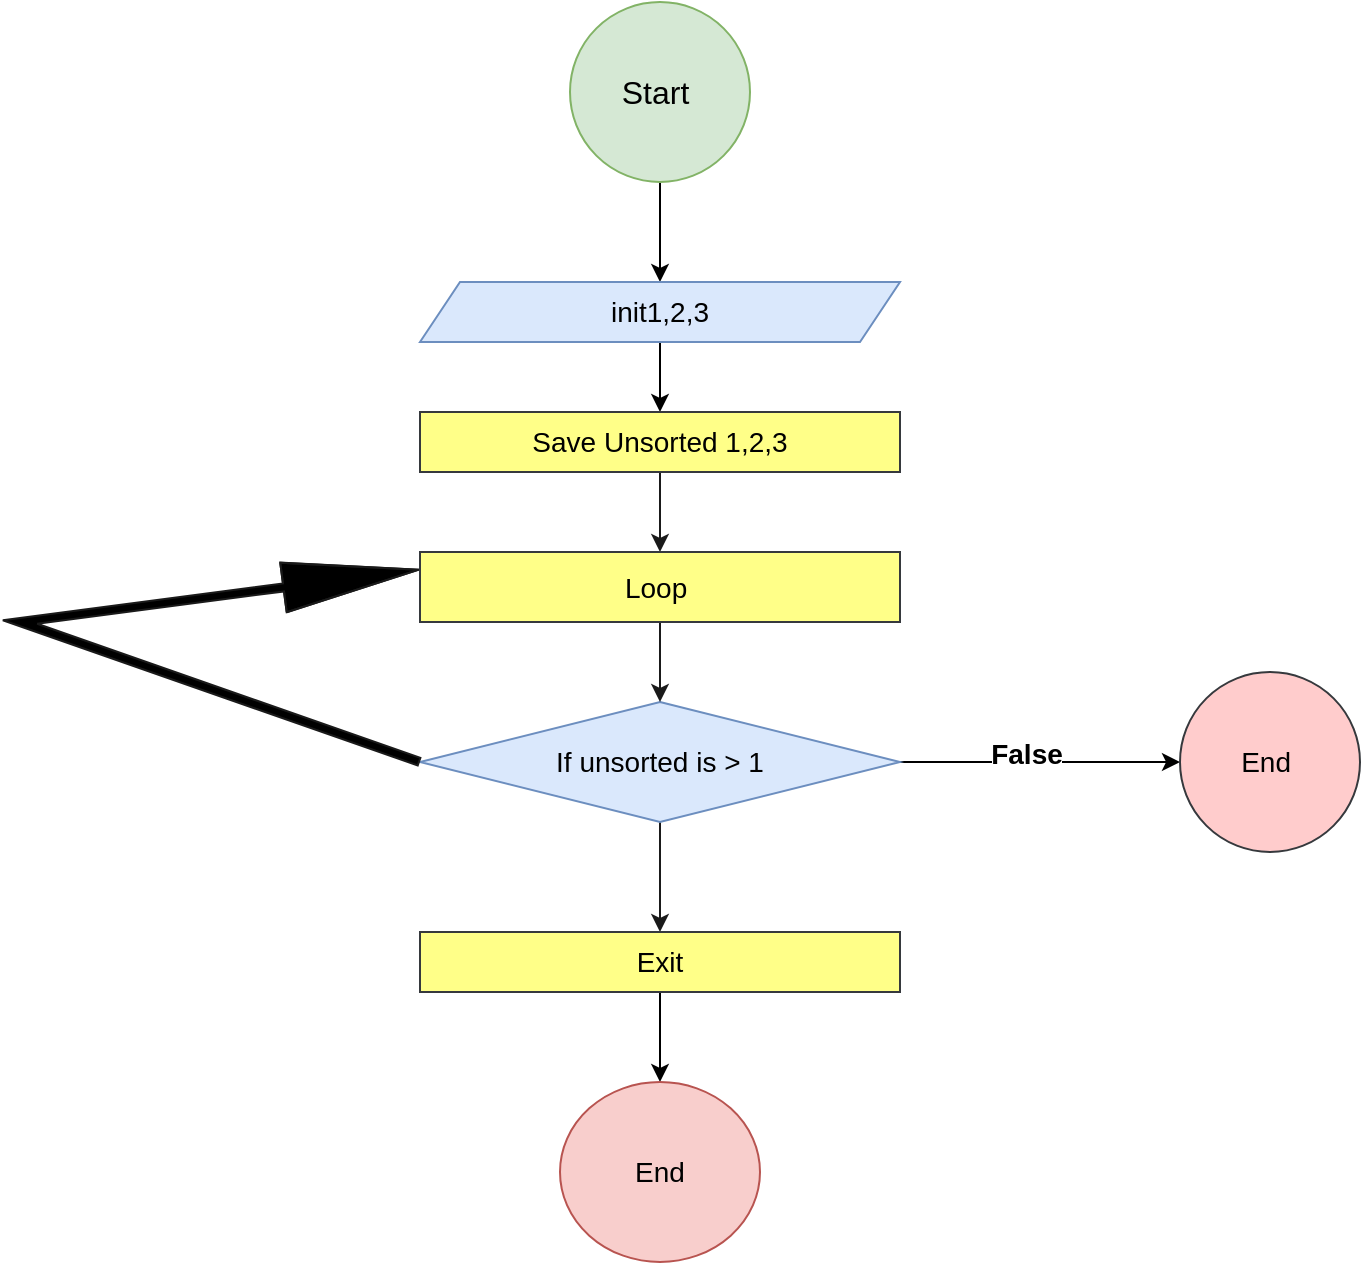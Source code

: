 <mxfile version="20.3.6" type="github">
  <diagram id="C5RBs43oDa-KdzZeNtuy" name="Page-1">
    <mxGraphModel dx="781" dy="446" grid="1" gridSize="10" guides="1" tooltips="1" connect="1" arrows="1" fold="1" page="1" pageScale="1" pageWidth="827" pageHeight="1169" math="0" shadow="0">
      <root>
        <mxCell id="WIyWlLk6GJQsqaUBKTNV-0" />
        <mxCell id="WIyWlLk6GJQsqaUBKTNV-1" parent="WIyWlLk6GJQsqaUBKTNV-0" />
        <mxCell id="GjDUzmmRZ3CTvb0R5z6C-5" value="" style="edgeStyle=orthogonalEdgeStyle;rounded=0;orthogonalLoop=1;jettySize=auto;html=1;fontSize=14;" edge="1" parent="WIyWlLk6GJQsqaUBKTNV-1" source="GjDUzmmRZ3CTvb0R5z6C-0" target="GjDUzmmRZ3CTvb0R5z6C-4">
          <mxGeometry relative="1" as="geometry" />
        </mxCell>
        <mxCell id="GjDUzmmRZ3CTvb0R5z6C-0" value="&lt;font size=&quot;3&quot;&gt;Start&amp;nbsp;&lt;/font&gt;" style="ellipse;whiteSpace=wrap;html=1;fillColor=#d5e8d4;strokeColor=#82b366;" vertex="1" parent="WIyWlLk6GJQsqaUBKTNV-1">
          <mxGeometry x="315" y="30" width="90" height="90" as="geometry" />
        </mxCell>
        <mxCell id="GjDUzmmRZ3CTvb0R5z6C-7" value="" style="edgeStyle=orthogonalEdgeStyle;rounded=0;orthogonalLoop=1;jettySize=auto;html=1;fontSize=14;" edge="1" parent="WIyWlLk6GJQsqaUBKTNV-1" source="GjDUzmmRZ3CTvb0R5z6C-4" target="GjDUzmmRZ3CTvb0R5z6C-6">
          <mxGeometry relative="1" as="geometry" />
        </mxCell>
        <mxCell id="GjDUzmmRZ3CTvb0R5z6C-4" value="init1,2,3" style="shape=parallelogram;perimeter=parallelogramPerimeter;whiteSpace=wrap;html=1;fixedSize=1;fontSize=14;fillColor=#dae8fc;strokeColor=#6c8ebf;" vertex="1" parent="WIyWlLk6GJQsqaUBKTNV-1">
          <mxGeometry x="240" y="170" width="240" height="30" as="geometry" />
        </mxCell>
        <mxCell id="GjDUzmmRZ3CTvb0R5z6C-44" value="" style="edgeStyle=orthogonalEdgeStyle;rounded=0;sketch=0;fillStyle=solid;orthogonalLoop=1;jettySize=auto;html=1;shadow=0;strokeColor=#1A1A1A;fontSize=14;fillColor=#000000;gradientColor=default;" edge="1" parent="WIyWlLk6GJQsqaUBKTNV-1" source="GjDUzmmRZ3CTvb0R5z6C-6" target="GjDUzmmRZ3CTvb0R5z6C-40">
          <mxGeometry relative="1" as="geometry" />
        </mxCell>
        <mxCell id="GjDUzmmRZ3CTvb0R5z6C-6" value="Save Unsorted 1,2,3" style="whiteSpace=wrap;html=1;fontSize=14;fillColor=#ffff88;strokeColor=#36393d;" vertex="1" parent="WIyWlLk6GJQsqaUBKTNV-1">
          <mxGeometry x="240" y="235" width="240" height="30" as="geometry" />
        </mxCell>
        <mxCell id="GjDUzmmRZ3CTvb0R5z6C-21" value="" style="edgeStyle=orthogonalEdgeStyle;rounded=0;orthogonalLoop=1;jettySize=auto;html=1;fontSize=14;" edge="1" parent="WIyWlLk6GJQsqaUBKTNV-1" source="GjDUzmmRZ3CTvb0R5z6C-17" target="GjDUzmmRZ3CTvb0R5z6C-20">
          <mxGeometry relative="1" as="geometry" />
        </mxCell>
        <mxCell id="GjDUzmmRZ3CTvb0R5z6C-33" value="&lt;b&gt;False&lt;/b&gt;" style="edgeLabel;html=1;align=center;verticalAlign=middle;resizable=0;points=[];fontSize=14;" vertex="1" connectable="0" parent="GjDUzmmRZ3CTvb0R5z6C-21">
          <mxGeometry x="-0.11" y="4" relative="1" as="geometry">
            <mxPoint as="offset" />
          </mxGeometry>
        </mxCell>
        <mxCell id="GjDUzmmRZ3CTvb0R5z6C-49" value="" style="edgeStyle=orthogonalEdgeStyle;rounded=0;sketch=0;fillStyle=solid;orthogonalLoop=1;jettySize=auto;html=1;shadow=0;strokeColor=#1A1A1A;fontSize=14;fillColor=#000000;gradientColor=default;" edge="1" parent="WIyWlLk6GJQsqaUBKTNV-1" source="GjDUzmmRZ3CTvb0R5z6C-17" target="GjDUzmmRZ3CTvb0R5z6C-24">
          <mxGeometry relative="1" as="geometry" />
        </mxCell>
        <mxCell id="GjDUzmmRZ3CTvb0R5z6C-17" value="If unsorted is &amp;gt; 1" style="rhombus;whiteSpace=wrap;html=1;fontSize=14;fillColor=#dae8fc;strokeColor=#6c8ebf;" vertex="1" parent="WIyWlLk6GJQsqaUBKTNV-1">
          <mxGeometry x="240" y="380" width="240" height="60" as="geometry" />
        </mxCell>
        <mxCell id="GjDUzmmRZ3CTvb0R5z6C-20" value="End&amp;nbsp;" style="ellipse;whiteSpace=wrap;html=1;fontSize=14;fillColor=#ffcccc;strokeColor=#36393d;" vertex="1" parent="WIyWlLk6GJQsqaUBKTNV-1">
          <mxGeometry x="620" y="365" width="90" height="90" as="geometry" />
        </mxCell>
        <mxCell id="GjDUzmmRZ3CTvb0R5z6C-27" value="" style="edgeStyle=orthogonalEdgeStyle;rounded=0;orthogonalLoop=1;jettySize=auto;html=1;fontSize=14;" edge="1" parent="WIyWlLk6GJQsqaUBKTNV-1" source="GjDUzmmRZ3CTvb0R5z6C-24" target="GjDUzmmRZ3CTvb0R5z6C-26">
          <mxGeometry relative="1" as="geometry" />
        </mxCell>
        <mxCell id="GjDUzmmRZ3CTvb0R5z6C-24" value="Exit" style="whiteSpace=wrap;html=1;fontSize=14;fillColor=#ffff88;strokeColor=#36393d;" vertex="1" parent="WIyWlLk6GJQsqaUBKTNV-1">
          <mxGeometry x="240" y="495" width="240" height="30" as="geometry" />
        </mxCell>
        <mxCell id="GjDUzmmRZ3CTvb0R5z6C-26" value="End" style="ellipse;whiteSpace=wrap;html=1;fontSize=14;fillColor=#f8cecc;strokeColor=#b85450;" vertex="1" parent="WIyWlLk6GJQsqaUBKTNV-1">
          <mxGeometry x="310" y="570" width="100" height="90" as="geometry" />
        </mxCell>
        <mxCell id="GjDUzmmRZ3CTvb0R5z6C-32" value="" style="shape=flexArrow;endArrow=classic;html=1;rounded=0;fontSize=14;width=4;endSize=22.45;strokeColor=#1A1A1A;shadow=0;sketch=0;fillColor=#000000;fillStyle=solid;gradientColor=default;exitX=0;exitY=0.5;exitDx=0;exitDy=0;entryX=0;entryY=0.25;entryDx=0;entryDy=0;" edge="1" parent="WIyWlLk6GJQsqaUBKTNV-1" source="GjDUzmmRZ3CTvb0R5z6C-17" target="GjDUzmmRZ3CTvb0R5z6C-40">
          <mxGeometry width="50" height="50" relative="1" as="geometry">
            <mxPoint x="250" y="340" as="sourcePoint" />
            <mxPoint x="270" y="240" as="targetPoint" />
            <Array as="points">
              <mxPoint x="40" y="340" />
            </Array>
          </mxGeometry>
        </mxCell>
        <mxCell id="GjDUzmmRZ3CTvb0R5z6C-45" value="" style="edgeStyle=orthogonalEdgeStyle;rounded=0;sketch=0;fillStyle=solid;orthogonalLoop=1;jettySize=auto;html=1;shadow=0;strokeColor=#1A1A1A;fontSize=14;fillColor=#000000;gradientColor=default;" edge="1" parent="WIyWlLk6GJQsqaUBKTNV-1" source="GjDUzmmRZ3CTvb0R5z6C-40" target="GjDUzmmRZ3CTvb0R5z6C-17">
          <mxGeometry relative="1" as="geometry" />
        </mxCell>
        <mxCell id="GjDUzmmRZ3CTvb0R5z6C-40" value="Loop&amp;nbsp;" style="whiteSpace=wrap;html=1;fontSize=14;fillColor=#ffff88;strokeColor=#36393d;" vertex="1" parent="WIyWlLk6GJQsqaUBKTNV-1">
          <mxGeometry x="240" y="305" width="240" height="35" as="geometry" />
        </mxCell>
      </root>
    </mxGraphModel>
  </diagram>
</mxfile>
